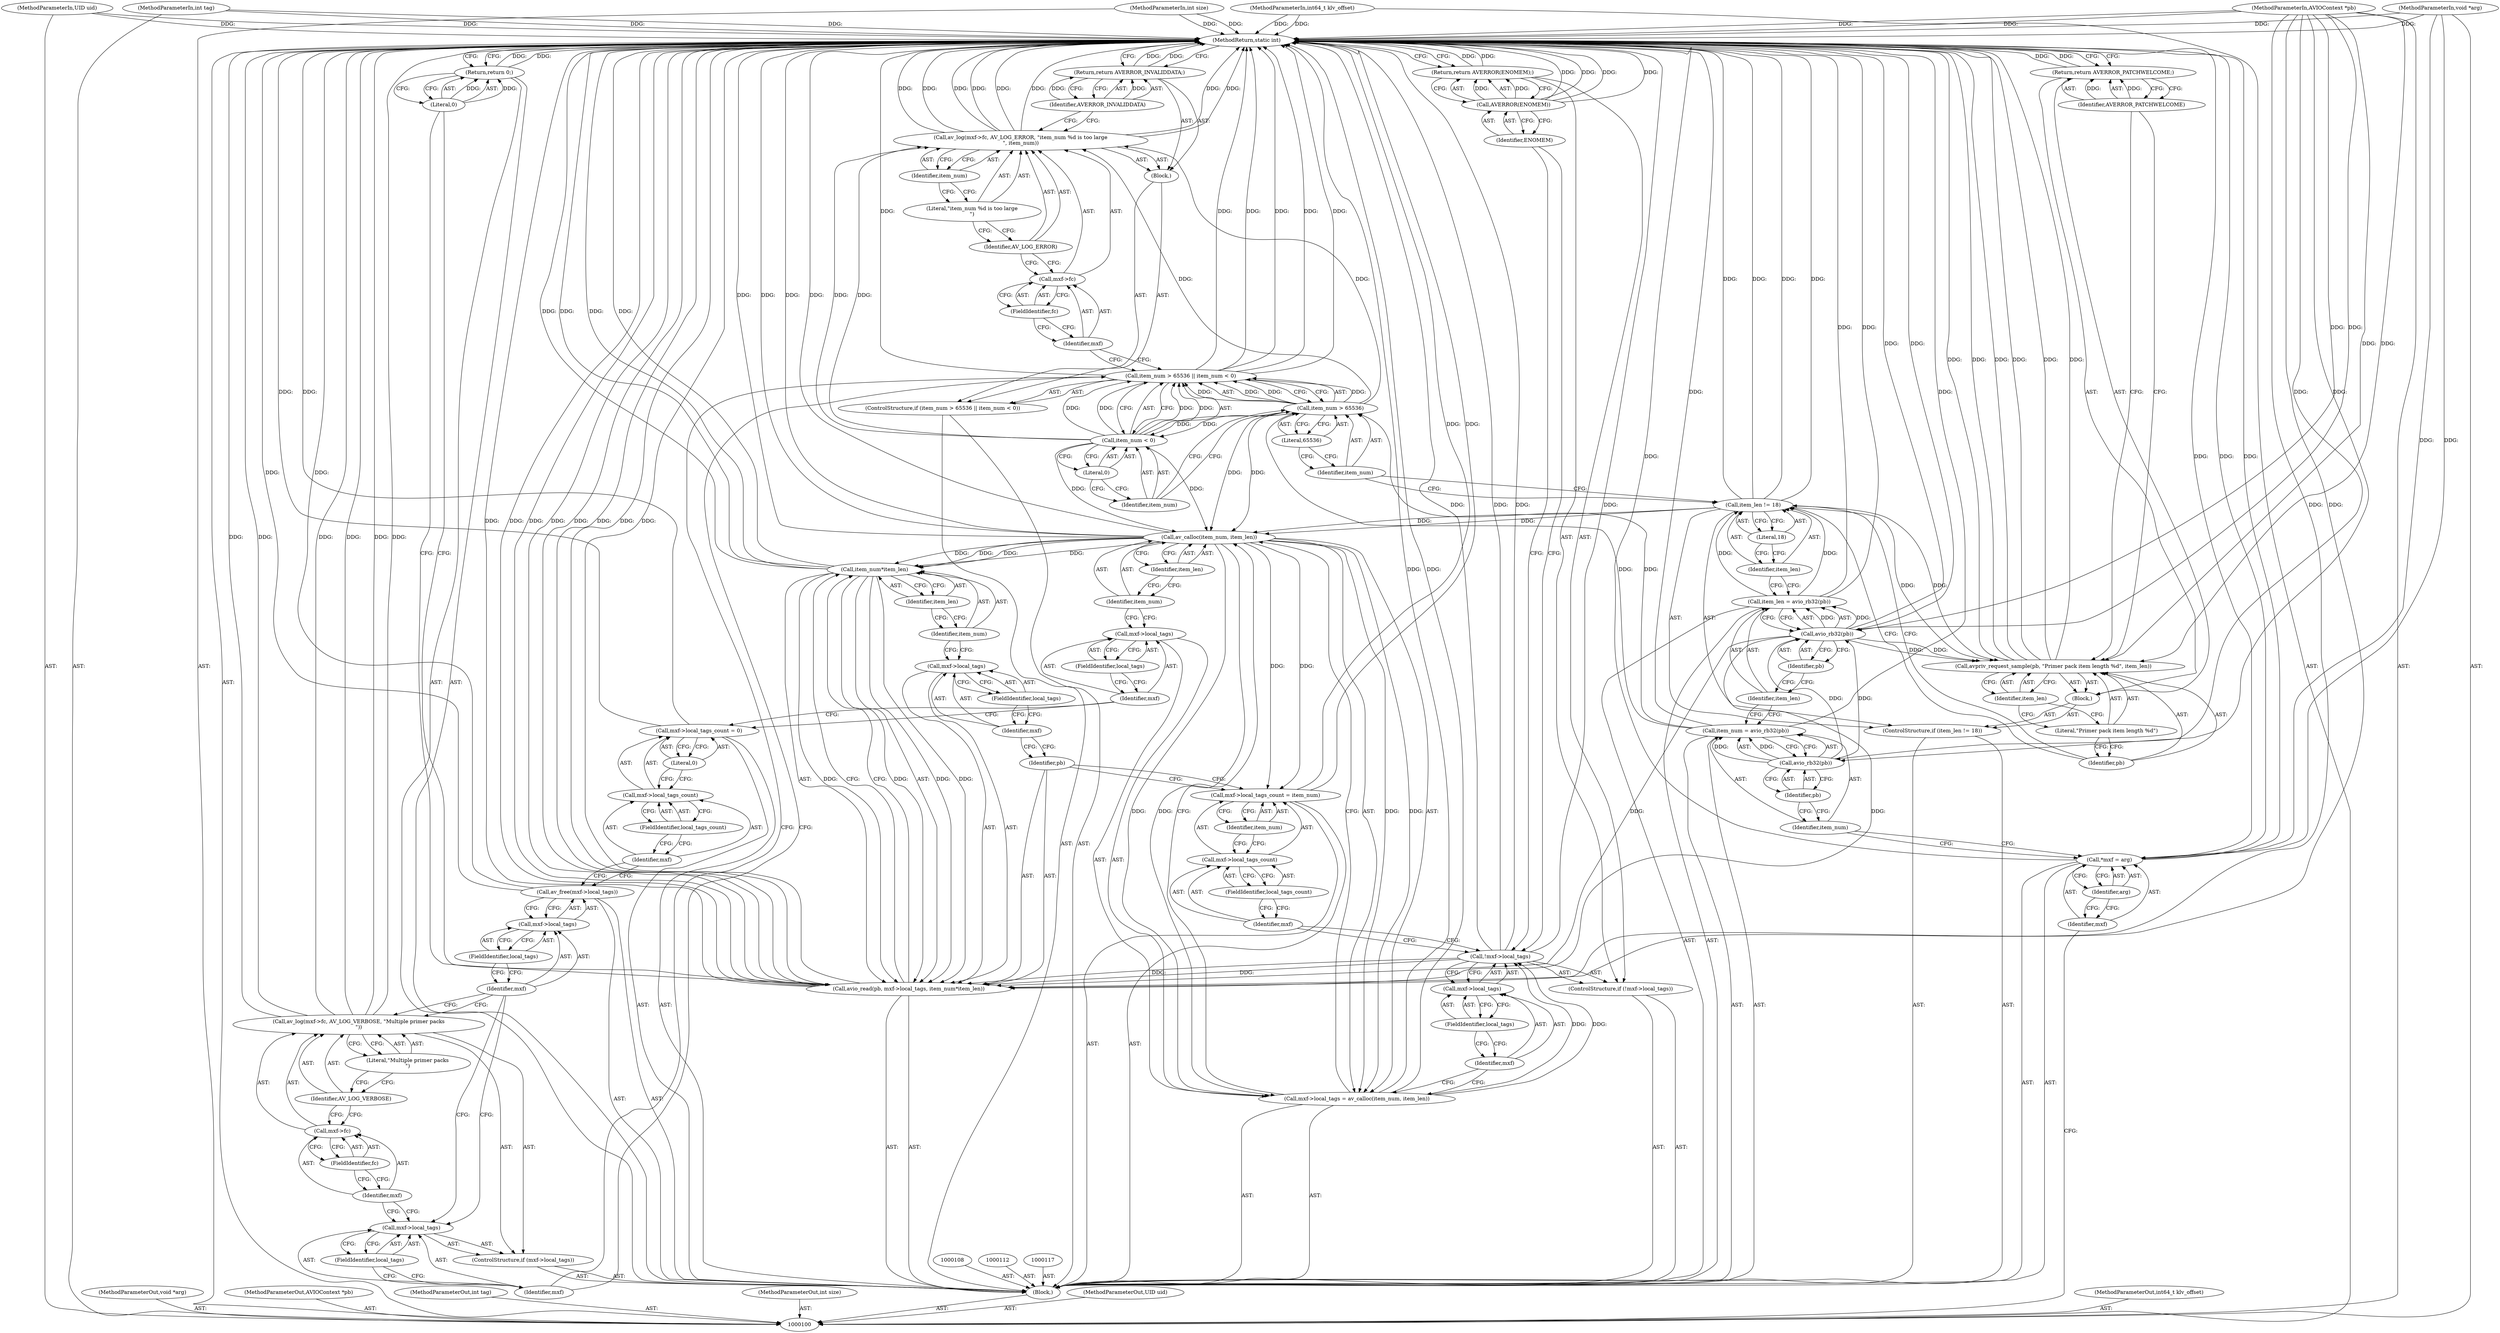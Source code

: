 digraph "0_FFmpeg_9d00fb9d70ee8c0cc7002b89318c5be00f1bbdad" {
"1000200" [label="(MethodReturn,static int)"];
"1000101" [label="(MethodParameterIn,void *arg)"];
"1000286" [label="(MethodParameterOut,void *arg)"];
"1000102" [label="(MethodParameterIn,AVIOContext *pb)"];
"1000287" [label="(MethodParameterOut,AVIOContext *pb)"];
"1000103" [label="(MethodParameterIn,int tag)"];
"1000288" [label="(MethodParameterOut,int tag)"];
"1000104" [label="(MethodParameterIn,int size)"];
"1000289" [label="(MethodParameterOut,int size)"];
"1000105" [label="(MethodParameterIn,UID uid)"];
"1000290" [label="(MethodParameterOut,UID uid)"];
"1000106" [label="(MethodParameterIn,int64_t klv_offset)"];
"1000291" [label="(MethodParameterOut,int64_t klv_offset)"];
"1000137" [label="(Literal,65536)"];
"1000138" [label="(Call,item_num < 0)"];
"1000139" [label="(Identifier,item_num)"];
"1000140" [label="(Literal,0)"];
"1000133" [label="(ControlStructure,if (item_num > 65536 || item_num < 0))"];
"1000141" [label="(Block,)"];
"1000134" [label="(Call,item_num > 65536 || item_num < 0)"];
"1000135" [label="(Call,item_num > 65536)"];
"1000136" [label="(Identifier,item_num)"];
"1000143" [label="(Call,mxf->fc)"];
"1000144" [label="(Identifier,mxf)"];
"1000145" [label="(FieldIdentifier,fc)"];
"1000146" [label="(Identifier,AV_LOG_ERROR)"];
"1000147" [label="(Literal,\"item_num %d is too large\n\")"];
"1000148" [label="(Identifier,item_num)"];
"1000142" [label="(Call,av_log(mxf->fc, AV_LOG_ERROR, \"item_num %d is too large\n\", item_num))"];
"1000150" [label="(Identifier,AVERROR_INVALIDDATA)"];
"1000149" [label="(Return,return AVERROR_INVALIDDATA;)"];
"1000154" [label="(FieldIdentifier,local_tags)"];
"1000151" [label="(ControlStructure,if (mxf->local_tags))"];
"1000152" [label="(Call,mxf->local_tags)"];
"1000153" [label="(Identifier,mxf)"];
"1000156" [label="(Call,mxf->fc)"];
"1000157" [label="(Identifier,mxf)"];
"1000158" [label="(FieldIdentifier,fc)"];
"1000159" [label="(Identifier,AV_LOG_VERBOSE)"];
"1000160" [label="(Literal,\"Multiple primer packs\n\")"];
"1000155" [label="(Call,av_log(mxf->fc, AV_LOG_VERBOSE, \"Multiple primer packs\n\"))"];
"1000162" [label="(Call,mxf->local_tags)"];
"1000163" [label="(Identifier,mxf)"];
"1000164" [label="(FieldIdentifier,local_tags)"];
"1000161" [label="(Call,av_free(mxf->local_tags))"];
"1000169" [label="(Literal,0)"];
"1000165" [label="(Call,mxf->local_tags_count = 0)"];
"1000166" [label="(Call,mxf->local_tags_count)"];
"1000167" [label="(Identifier,mxf)"];
"1000168" [label="(FieldIdentifier,local_tags_count)"];
"1000174" [label="(Call,av_calloc(item_num, item_len))"];
"1000175" [label="(Identifier,item_num)"];
"1000170" [label="(Call,mxf->local_tags = av_calloc(item_num, item_len))"];
"1000171" [label="(Call,mxf->local_tags)"];
"1000172" [label="(Identifier,mxf)"];
"1000176" [label="(Identifier,item_len)"];
"1000173" [label="(FieldIdentifier,local_tags)"];
"1000107" [label="(Block,)"];
"1000181" [label="(FieldIdentifier,local_tags)"];
"1000177" [label="(ControlStructure,if (!mxf->local_tags))"];
"1000178" [label="(Call,!mxf->local_tags)"];
"1000179" [label="(Call,mxf->local_tags)"];
"1000180" [label="(Identifier,mxf)"];
"1000183" [label="(Call,AVERROR(ENOMEM))"];
"1000184" [label="(Identifier,ENOMEM)"];
"1000182" [label="(Return,return AVERROR(ENOMEM);)"];
"1000189" [label="(Identifier,item_num)"];
"1000185" [label="(Call,mxf->local_tags_count = item_num)"];
"1000186" [label="(Call,mxf->local_tags_count)"];
"1000187" [label="(Identifier,mxf)"];
"1000188" [label="(FieldIdentifier,local_tags_count)"];
"1000191" [label="(Identifier,pb)"];
"1000192" [label="(Call,mxf->local_tags)"];
"1000193" [label="(Identifier,mxf)"];
"1000194" [label="(FieldIdentifier,local_tags)"];
"1000195" [label="(Call,item_num*item_len)"];
"1000196" [label="(Identifier,item_num)"];
"1000190" [label="(Call,avio_read(pb, mxf->local_tags, item_num*item_len))"];
"1000197" [label="(Identifier,item_len)"];
"1000199" [label="(Literal,0)"];
"1000198" [label="(Return,return 0;)"];
"1000109" [label="(Call,*mxf = arg)"];
"1000110" [label="(Identifier,mxf)"];
"1000111" [label="(Identifier,arg)"];
"1000115" [label="(Call,avio_rb32(pb))"];
"1000116" [label="(Identifier,pb)"];
"1000113" [label="(Call,item_num = avio_rb32(pb))"];
"1000114" [label="(Identifier,item_num)"];
"1000120" [label="(Call,avio_rb32(pb))"];
"1000121" [label="(Identifier,pb)"];
"1000118" [label="(Call,item_len = avio_rb32(pb))"];
"1000119" [label="(Identifier,item_len)"];
"1000125" [label="(Literal,18)"];
"1000126" [label="(Block,)"];
"1000122" [label="(ControlStructure,if (item_len != 18))"];
"1000123" [label="(Call,item_len != 18)"];
"1000124" [label="(Identifier,item_len)"];
"1000128" [label="(Identifier,pb)"];
"1000129" [label="(Literal,\"Primer pack item length %d\")"];
"1000130" [label="(Identifier,item_len)"];
"1000127" [label="(Call,avpriv_request_sample(pb, \"Primer pack item length %d\", item_len))"];
"1000132" [label="(Identifier,AVERROR_PATCHWELCOME)"];
"1000131" [label="(Return,return AVERROR_PATCHWELCOME;)"];
"1000200" -> "1000100"  [label="AST: "];
"1000200" -> "1000131"  [label="CFG: "];
"1000200" -> "1000149"  [label="CFG: "];
"1000200" -> "1000182"  [label="CFG: "];
"1000200" -> "1000198"  [label="CFG: "];
"1000149" -> "1000200"  [label="DDG: "];
"1000198" -> "1000200"  [label="DDG: "];
"1000131" -> "1000200"  [label="DDG: "];
"1000142" -> "1000200"  [label="DDG: "];
"1000142" -> "1000200"  [label="DDG: "];
"1000142" -> "1000200"  [label="DDG: "];
"1000142" -> "1000200"  [label="DDG: "];
"1000190" -> "1000200"  [label="DDG: "];
"1000190" -> "1000200"  [label="DDG: "];
"1000190" -> "1000200"  [label="DDG: "];
"1000190" -> "1000200"  [label="DDG: "];
"1000105" -> "1000200"  [label="DDG: "];
"1000113" -> "1000200"  [label="DDG: "];
"1000123" -> "1000200"  [label="DDG: "];
"1000123" -> "1000200"  [label="DDG: "];
"1000127" -> "1000200"  [label="DDG: "];
"1000127" -> "1000200"  [label="DDG: "];
"1000127" -> "1000200"  [label="DDG: "];
"1000102" -> "1000200"  [label="DDG: "];
"1000195" -> "1000200"  [label="DDG: "];
"1000195" -> "1000200"  [label="DDG: "];
"1000178" -> "1000200"  [label="DDG: "];
"1000178" -> "1000200"  [label="DDG: "];
"1000155" -> "1000200"  [label="DDG: "];
"1000155" -> "1000200"  [label="DDG: "];
"1000155" -> "1000200"  [label="DDG: "];
"1000185" -> "1000200"  [label="DDG: "];
"1000104" -> "1000200"  [label="DDG: "];
"1000165" -> "1000200"  [label="DDG: "];
"1000183" -> "1000200"  [label="DDG: "];
"1000183" -> "1000200"  [label="DDG: "];
"1000103" -> "1000200"  [label="DDG: "];
"1000134" -> "1000200"  [label="DDG: "];
"1000134" -> "1000200"  [label="DDG: "];
"1000134" -> "1000200"  [label="DDG: "];
"1000120" -> "1000200"  [label="DDG: "];
"1000174" -> "1000200"  [label="DDG: "];
"1000174" -> "1000200"  [label="DDG: "];
"1000101" -> "1000200"  [label="DDG: "];
"1000109" -> "1000200"  [label="DDG: "];
"1000109" -> "1000200"  [label="DDG: "];
"1000118" -> "1000200"  [label="DDG: "];
"1000161" -> "1000200"  [label="DDG: "];
"1000170" -> "1000200"  [label="DDG: "];
"1000106" -> "1000200"  [label="DDG: "];
"1000182" -> "1000200"  [label="DDG: "];
"1000101" -> "1000100"  [label="AST: "];
"1000101" -> "1000200"  [label="DDG: "];
"1000101" -> "1000109"  [label="DDG: "];
"1000286" -> "1000100"  [label="AST: "];
"1000102" -> "1000100"  [label="AST: "];
"1000102" -> "1000200"  [label="DDG: "];
"1000102" -> "1000115"  [label="DDG: "];
"1000102" -> "1000120"  [label="DDG: "];
"1000102" -> "1000127"  [label="DDG: "];
"1000102" -> "1000190"  [label="DDG: "];
"1000287" -> "1000100"  [label="AST: "];
"1000103" -> "1000100"  [label="AST: "];
"1000103" -> "1000200"  [label="DDG: "];
"1000288" -> "1000100"  [label="AST: "];
"1000104" -> "1000100"  [label="AST: "];
"1000104" -> "1000200"  [label="DDG: "];
"1000289" -> "1000100"  [label="AST: "];
"1000105" -> "1000100"  [label="AST: "];
"1000105" -> "1000200"  [label="DDG: "];
"1000290" -> "1000100"  [label="AST: "];
"1000106" -> "1000100"  [label="AST: "];
"1000106" -> "1000200"  [label="DDG: "];
"1000291" -> "1000100"  [label="AST: "];
"1000137" -> "1000135"  [label="AST: "];
"1000137" -> "1000136"  [label="CFG: "];
"1000135" -> "1000137"  [label="CFG: "];
"1000138" -> "1000134"  [label="AST: "];
"1000138" -> "1000140"  [label="CFG: "];
"1000139" -> "1000138"  [label="AST: "];
"1000140" -> "1000138"  [label="AST: "];
"1000134" -> "1000138"  [label="CFG: "];
"1000138" -> "1000134"  [label="DDG: "];
"1000138" -> "1000134"  [label="DDG: "];
"1000135" -> "1000138"  [label="DDG: "];
"1000138" -> "1000142"  [label="DDG: "];
"1000138" -> "1000174"  [label="DDG: "];
"1000139" -> "1000138"  [label="AST: "];
"1000139" -> "1000135"  [label="CFG: "];
"1000140" -> "1000139"  [label="CFG: "];
"1000140" -> "1000138"  [label="AST: "];
"1000140" -> "1000139"  [label="CFG: "];
"1000138" -> "1000140"  [label="CFG: "];
"1000133" -> "1000107"  [label="AST: "];
"1000134" -> "1000133"  [label="AST: "];
"1000141" -> "1000133"  [label="AST: "];
"1000141" -> "1000133"  [label="AST: "];
"1000142" -> "1000141"  [label="AST: "];
"1000149" -> "1000141"  [label="AST: "];
"1000134" -> "1000133"  [label="AST: "];
"1000134" -> "1000135"  [label="CFG: "];
"1000134" -> "1000138"  [label="CFG: "];
"1000135" -> "1000134"  [label="AST: "];
"1000138" -> "1000134"  [label="AST: "];
"1000144" -> "1000134"  [label="CFG: "];
"1000153" -> "1000134"  [label="CFG: "];
"1000134" -> "1000200"  [label="DDG: "];
"1000134" -> "1000200"  [label="DDG: "];
"1000134" -> "1000200"  [label="DDG: "];
"1000135" -> "1000134"  [label="DDG: "];
"1000135" -> "1000134"  [label="DDG: "];
"1000138" -> "1000134"  [label="DDG: "];
"1000138" -> "1000134"  [label="DDG: "];
"1000135" -> "1000134"  [label="AST: "];
"1000135" -> "1000137"  [label="CFG: "];
"1000136" -> "1000135"  [label="AST: "];
"1000137" -> "1000135"  [label="AST: "];
"1000139" -> "1000135"  [label="CFG: "];
"1000134" -> "1000135"  [label="CFG: "];
"1000135" -> "1000134"  [label="DDG: "];
"1000135" -> "1000134"  [label="DDG: "];
"1000113" -> "1000135"  [label="DDG: "];
"1000135" -> "1000138"  [label="DDG: "];
"1000135" -> "1000142"  [label="DDG: "];
"1000135" -> "1000174"  [label="DDG: "];
"1000136" -> "1000135"  [label="AST: "];
"1000136" -> "1000123"  [label="CFG: "];
"1000137" -> "1000136"  [label="CFG: "];
"1000143" -> "1000142"  [label="AST: "];
"1000143" -> "1000145"  [label="CFG: "];
"1000144" -> "1000143"  [label="AST: "];
"1000145" -> "1000143"  [label="AST: "];
"1000146" -> "1000143"  [label="CFG: "];
"1000144" -> "1000143"  [label="AST: "];
"1000144" -> "1000134"  [label="CFG: "];
"1000145" -> "1000144"  [label="CFG: "];
"1000145" -> "1000143"  [label="AST: "];
"1000145" -> "1000144"  [label="CFG: "];
"1000143" -> "1000145"  [label="CFG: "];
"1000146" -> "1000142"  [label="AST: "];
"1000146" -> "1000143"  [label="CFG: "];
"1000147" -> "1000146"  [label="CFG: "];
"1000147" -> "1000142"  [label="AST: "];
"1000147" -> "1000146"  [label="CFG: "];
"1000148" -> "1000147"  [label="CFG: "];
"1000148" -> "1000142"  [label="AST: "];
"1000148" -> "1000147"  [label="CFG: "];
"1000142" -> "1000148"  [label="CFG: "];
"1000142" -> "1000141"  [label="AST: "];
"1000142" -> "1000148"  [label="CFG: "];
"1000143" -> "1000142"  [label="AST: "];
"1000146" -> "1000142"  [label="AST: "];
"1000147" -> "1000142"  [label="AST: "];
"1000148" -> "1000142"  [label="AST: "];
"1000150" -> "1000142"  [label="CFG: "];
"1000142" -> "1000200"  [label="DDG: "];
"1000142" -> "1000200"  [label="DDG: "];
"1000142" -> "1000200"  [label="DDG: "];
"1000142" -> "1000200"  [label="DDG: "];
"1000138" -> "1000142"  [label="DDG: "];
"1000135" -> "1000142"  [label="DDG: "];
"1000150" -> "1000149"  [label="AST: "];
"1000150" -> "1000142"  [label="CFG: "];
"1000149" -> "1000150"  [label="CFG: "];
"1000150" -> "1000149"  [label="DDG: "];
"1000149" -> "1000141"  [label="AST: "];
"1000149" -> "1000150"  [label="CFG: "];
"1000150" -> "1000149"  [label="AST: "];
"1000200" -> "1000149"  [label="CFG: "];
"1000149" -> "1000200"  [label="DDG: "];
"1000150" -> "1000149"  [label="DDG: "];
"1000154" -> "1000152"  [label="AST: "];
"1000154" -> "1000153"  [label="CFG: "];
"1000152" -> "1000154"  [label="CFG: "];
"1000151" -> "1000107"  [label="AST: "];
"1000152" -> "1000151"  [label="AST: "];
"1000155" -> "1000151"  [label="AST: "];
"1000152" -> "1000151"  [label="AST: "];
"1000152" -> "1000154"  [label="CFG: "];
"1000153" -> "1000152"  [label="AST: "];
"1000154" -> "1000152"  [label="AST: "];
"1000157" -> "1000152"  [label="CFG: "];
"1000163" -> "1000152"  [label="CFG: "];
"1000153" -> "1000152"  [label="AST: "];
"1000153" -> "1000134"  [label="CFG: "];
"1000154" -> "1000153"  [label="CFG: "];
"1000156" -> "1000155"  [label="AST: "];
"1000156" -> "1000158"  [label="CFG: "];
"1000157" -> "1000156"  [label="AST: "];
"1000158" -> "1000156"  [label="AST: "];
"1000159" -> "1000156"  [label="CFG: "];
"1000157" -> "1000156"  [label="AST: "];
"1000157" -> "1000152"  [label="CFG: "];
"1000158" -> "1000157"  [label="CFG: "];
"1000158" -> "1000156"  [label="AST: "];
"1000158" -> "1000157"  [label="CFG: "];
"1000156" -> "1000158"  [label="CFG: "];
"1000159" -> "1000155"  [label="AST: "];
"1000159" -> "1000156"  [label="CFG: "];
"1000160" -> "1000159"  [label="CFG: "];
"1000160" -> "1000155"  [label="AST: "];
"1000160" -> "1000159"  [label="CFG: "];
"1000155" -> "1000160"  [label="CFG: "];
"1000155" -> "1000151"  [label="AST: "];
"1000155" -> "1000160"  [label="CFG: "];
"1000156" -> "1000155"  [label="AST: "];
"1000159" -> "1000155"  [label="AST: "];
"1000160" -> "1000155"  [label="AST: "];
"1000163" -> "1000155"  [label="CFG: "];
"1000155" -> "1000200"  [label="DDG: "];
"1000155" -> "1000200"  [label="DDG: "];
"1000155" -> "1000200"  [label="DDG: "];
"1000162" -> "1000161"  [label="AST: "];
"1000162" -> "1000164"  [label="CFG: "];
"1000163" -> "1000162"  [label="AST: "];
"1000164" -> "1000162"  [label="AST: "];
"1000161" -> "1000162"  [label="CFG: "];
"1000163" -> "1000162"  [label="AST: "];
"1000163" -> "1000155"  [label="CFG: "];
"1000163" -> "1000152"  [label="CFG: "];
"1000164" -> "1000163"  [label="CFG: "];
"1000164" -> "1000162"  [label="AST: "];
"1000164" -> "1000163"  [label="CFG: "];
"1000162" -> "1000164"  [label="CFG: "];
"1000161" -> "1000107"  [label="AST: "];
"1000161" -> "1000162"  [label="CFG: "];
"1000162" -> "1000161"  [label="AST: "];
"1000167" -> "1000161"  [label="CFG: "];
"1000161" -> "1000200"  [label="DDG: "];
"1000169" -> "1000165"  [label="AST: "];
"1000169" -> "1000166"  [label="CFG: "];
"1000165" -> "1000169"  [label="CFG: "];
"1000165" -> "1000107"  [label="AST: "];
"1000165" -> "1000169"  [label="CFG: "];
"1000166" -> "1000165"  [label="AST: "];
"1000169" -> "1000165"  [label="AST: "];
"1000172" -> "1000165"  [label="CFG: "];
"1000165" -> "1000200"  [label="DDG: "];
"1000166" -> "1000165"  [label="AST: "];
"1000166" -> "1000168"  [label="CFG: "];
"1000167" -> "1000166"  [label="AST: "];
"1000168" -> "1000166"  [label="AST: "];
"1000169" -> "1000166"  [label="CFG: "];
"1000167" -> "1000166"  [label="AST: "];
"1000167" -> "1000161"  [label="CFG: "];
"1000168" -> "1000167"  [label="CFG: "];
"1000168" -> "1000166"  [label="AST: "];
"1000168" -> "1000167"  [label="CFG: "];
"1000166" -> "1000168"  [label="CFG: "];
"1000174" -> "1000170"  [label="AST: "];
"1000174" -> "1000176"  [label="CFG: "];
"1000175" -> "1000174"  [label="AST: "];
"1000176" -> "1000174"  [label="AST: "];
"1000170" -> "1000174"  [label="CFG: "];
"1000174" -> "1000200"  [label="DDG: "];
"1000174" -> "1000200"  [label="DDG: "];
"1000174" -> "1000170"  [label="DDG: "];
"1000174" -> "1000170"  [label="DDG: "];
"1000138" -> "1000174"  [label="DDG: "];
"1000135" -> "1000174"  [label="DDG: "];
"1000123" -> "1000174"  [label="DDG: "];
"1000174" -> "1000185"  [label="DDG: "];
"1000174" -> "1000195"  [label="DDG: "];
"1000174" -> "1000195"  [label="DDG: "];
"1000175" -> "1000174"  [label="AST: "];
"1000175" -> "1000171"  [label="CFG: "];
"1000176" -> "1000175"  [label="CFG: "];
"1000170" -> "1000107"  [label="AST: "];
"1000170" -> "1000174"  [label="CFG: "];
"1000171" -> "1000170"  [label="AST: "];
"1000174" -> "1000170"  [label="AST: "];
"1000180" -> "1000170"  [label="CFG: "];
"1000170" -> "1000200"  [label="DDG: "];
"1000174" -> "1000170"  [label="DDG: "];
"1000174" -> "1000170"  [label="DDG: "];
"1000170" -> "1000178"  [label="DDG: "];
"1000171" -> "1000170"  [label="AST: "];
"1000171" -> "1000173"  [label="CFG: "];
"1000172" -> "1000171"  [label="AST: "];
"1000173" -> "1000171"  [label="AST: "];
"1000175" -> "1000171"  [label="CFG: "];
"1000172" -> "1000171"  [label="AST: "];
"1000172" -> "1000165"  [label="CFG: "];
"1000173" -> "1000172"  [label="CFG: "];
"1000176" -> "1000174"  [label="AST: "];
"1000176" -> "1000175"  [label="CFG: "];
"1000174" -> "1000176"  [label="CFG: "];
"1000173" -> "1000171"  [label="AST: "];
"1000173" -> "1000172"  [label="CFG: "];
"1000171" -> "1000173"  [label="CFG: "];
"1000107" -> "1000100"  [label="AST: "];
"1000108" -> "1000107"  [label="AST: "];
"1000109" -> "1000107"  [label="AST: "];
"1000112" -> "1000107"  [label="AST: "];
"1000113" -> "1000107"  [label="AST: "];
"1000117" -> "1000107"  [label="AST: "];
"1000118" -> "1000107"  [label="AST: "];
"1000122" -> "1000107"  [label="AST: "];
"1000133" -> "1000107"  [label="AST: "];
"1000151" -> "1000107"  [label="AST: "];
"1000161" -> "1000107"  [label="AST: "];
"1000165" -> "1000107"  [label="AST: "];
"1000170" -> "1000107"  [label="AST: "];
"1000177" -> "1000107"  [label="AST: "];
"1000185" -> "1000107"  [label="AST: "];
"1000190" -> "1000107"  [label="AST: "];
"1000198" -> "1000107"  [label="AST: "];
"1000181" -> "1000179"  [label="AST: "];
"1000181" -> "1000180"  [label="CFG: "];
"1000179" -> "1000181"  [label="CFG: "];
"1000177" -> "1000107"  [label="AST: "];
"1000178" -> "1000177"  [label="AST: "];
"1000182" -> "1000177"  [label="AST: "];
"1000178" -> "1000177"  [label="AST: "];
"1000178" -> "1000179"  [label="CFG: "];
"1000179" -> "1000178"  [label="AST: "];
"1000184" -> "1000178"  [label="CFG: "];
"1000187" -> "1000178"  [label="CFG: "];
"1000178" -> "1000200"  [label="DDG: "];
"1000178" -> "1000200"  [label="DDG: "];
"1000170" -> "1000178"  [label="DDG: "];
"1000178" -> "1000190"  [label="DDG: "];
"1000179" -> "1000178"  [label="AST: "];
"1000179" -> "1000181"  [label="CFG: "];
"1000180" -> "1000179"  [label="AST: "];
"1000181" -> "1000179"  [label="AST: "];
"1000178" -> "1000179"  [label="CFG: "];
"1000180" -> "1000179"  [label="AST: "];
"1000180" -> "1000170"  [label="CFG: "];
"1000181" -> "1000180"  [label="CFG: "];
"1000183" -> "1000182"  [label="AST: "];
"1000183" -> "1000184"  [label="CFG: "];
"1000184" -> "1000183"  [label="AST: "];
"1000182" -> "1000183"  [label="CFG: "];
"1000183" -> "1000200"  [label="DDG: "];
"1000183" -> "1000200"  [label="DDG: "];
"1000183" -> "1000182"  [label="DDG: "];
"1000184" -> "1000183"  [label="AST: "];
"1000184" -> "1000178"  [label="CFG: "];
"1000183" -> "1000184"  [label="CFG: "];
"1000182" -> "1000177"  [label="AST: "];
"1000182" -> "1000183"  [label="CFG: "];
"1000183" -> "1000182"  [label="AST: "];
"1000200" -> "1000182"  [label="CFG: "];
"1000182" -> "1000200"  [label="DDG: "];
"1000183" -> "1000182"  [label="DDG: "];
"1000189" -> "1000185"  [label="AST: "];
"1000189" -> "1000186"  [label="CFG: "];
"1000185" -> "1000189"  [label="CFG: "];
"1000185" -> "1000107"  [label="AST: "];
"1000185" -> "1000189"  [label="CFG: "];
"1000186" -> "1000185"  [label="AST: "];
"1000189" -> "1000185"  [label="AST: "];
"1000191" -> "1000185"  [label="CFG: "];
"1000185" -> "1000200"  [label="DDG: "];
"1000174" -> "1000185"  [label="DDG: "];
"1000186" -> "1000185"  [label="AST: "];
"1000186" -> "1000188"  [label="CFG: "];
"1000187" -> "1000186"  [label="AST: "];
"1000188" -> "1000186"  [label="AST: "];
"1000189" -> "1000186"  [label="CFG: "];
"1000187" -> "1000186"  [label="AST: "];
"1000187" -> "1000178"  [label="CFG: "];
"1000188" -> "1000187"  [label="CFG: "];
"1000188" -> "1000186"  [label="AST: "];
"1000188" -> "1000187"  [label="CFG: "];
"1000186" -> "1000188"  [label="CFG: "];
"1000191" -> "1000190"  [label="AST: "];
"1000191" -> "1000185"  [label="CFG: "];
"1000193" -> "1000191"  [label="CFG: "];
"1000192" -> "1000190"  [label="AST: "];
"1000192" -> "1000194"  [label="CFG: "];
"1000193" -> "1000192"  [label="AST: "];
"1000194" -> "1000192"  [label="AST: "];
"1000196" -> "1000192"  [label="CFG: "];
"1000193" -> "1000192"  [label="AST: "];
"1000193" -> "1000191"  [label="CFG: "];
"1000194" -> "1000193"  [label="CFG: "];
"1000194" -> "1000192"  [label="AST: "];
"1000194" -> "1000193"  [label="CFG: "];
"1000192" -> "1000194"  [label="CFG: "];
"1000195" -> "1000190"  [label="AST: "];
"1000195" -> "1000197"  [label="CFG: "];
"1000196" -> "1000195"  [label="AST: "];
"1000197" -> "1000195"  [label="AST: "];
"1000190" -> "1000195"  [label="CFG: "];
"1000195" -> "1000200"  [label="DDG: "];
"1000195" -> "1000200"  [label="DDG: "];
"1000195" -> "1000190"  [label="DDG: "];
"1000195" -> "1000190"  [label="DDG: "];
"1000174" -> "1000195"  [label="DDG: "];
"1000174" -> "1000195"  [label="DDG: "];
"1000196" -> "1000195"  [label="AST: "];
"1000196" -> "1000192"  [label="CFG: "];
"1000197" -> "1000196"  [label="CFG: "];
"1000190" -> "1000107"  [label="AST: "];
"1000190" -> "1000195"  [label="CFG: "];
"1000191" -> "1000190"  [label="AST: "];
"1000192" -> "1000190"  [label="AST: "];
"1000195" -> "1000190"  [label="AST: "];
"1000199" -> "1000190"  [label="CFG: "];
"1000190" -> "1000200"  [label="DDG: "];
"1000190" -> "1000200"  [label="DDG: "];
"1000190" -> "1000200"  [label="DDG: "];
"1000190" -> "1000200"  [label="DDG: "];
"1000120" -> "1000190"  [label="DDG: "];
"1000102" -> "1000190"  [label="DDG: "];
"1000178" -> "1000190"  [label="DDG: "];
"1000195" -> "1000190"  [label="DDG: "];
"1000195" -> "1000190"  [label="DDG: "];
"1000197" -> "1000195"  [label="AST: "];
"1000197" -> "1000196"  [label="CFG: "];
"1000195" -> "1000197"  [label="CFG: "];
"1000199" -> "1000198"  [label="AST: "];
"1000199" -> "1000190"  [label="CFG: "];
"1000198" -> "1000199"  [label="CFG: "];
"1000199" -> "1000198"  [label="DDG: "];
"1000198" -> "1000107"  [label="AST: "];
"1000198" -> "1000199"  [label="CFG: "];
"1000199" -> "1000198"  [label="AST: "];
"1000200" -> "1000198"  [label="CFG: "];
"1000198" -> "1000200"  [label="DDG: "];
"1000199" -> "1000198"  [label="DDG: "];
"1000109" -> "1000107"  [label="AST: "];
"1000109" -> "1000111"  [label="CFG: "];
"1000110" -> "1000109"  [label="AST: "];
"1000111" -> "1000109"  [label="AST: "];
"1000114" -> "1000109"  [label="CFG: "];
"1000109" -> "1000200"  [label="DDG: "];
"1000109" -> "1000200"  [label="DDG: "];
"1000101" -> "1000109"  [label="DDG: "];
"1000110" -> "1000109"  [label="AST: "];
"1000110" -> "1000100"  [label="CFG: "];
"1000111" -> "1000110"  [label="CFG: "];
"1000111" -> "1000109"  [label="AST: "];
"1000111" -> "1000110"  [label="CFG: "];
"1000109" -> "1000111"  [label="CFG: "];
"1000115" -> "1000113"  [label="AST: "];
"1000115" -> "1000116"  [label="CFG: "];
"1000116" -> "1000115"  [label="AST: "];
"1000113" -> "1000115"  [label="CFG: "];
"1000115" -> "1000113"  [label="DDG: "];
"1000102" -> "1000115"  [label="DDG: "];
"1000115" -> "1000120"  [label="DDG: "];
"1000116" -> "1000115"  [label="AST: "];
"1000116" -> "1000114"  [label="CFG: "];
"1000115" -> "1000116"  [label="CFG: "];
"1000113" -> "1000107"  [label="AST: "];
"1000113" -> "1000115"  [label="CFG: "];
"1000114" -> "1000113"  [label="AST: "];
"1000115" -> "1000113"  [label="AST: "];
"1000119" -> "1000113"  [label="CFG: "];
"1000113" -> "1000200"  [label="DDG: "];
"1000115" -> "1000113"  [label="DDG: "];
"1000113" -> "1000135"  [label="DDG: "];
"1000114" -> "1000113"  [label="AST: "];
"1000114" -> "1000109"  [label="CFG: "];
"1000116" -> "1000114"  [label="CFG: "];
"1000120" -> "1000118"  [label="AST: "];
"1000120" -> "1000121"  [label="CFG: "];
"1000121" -> "1000120"  [label="AST: "];
"1000118" -> "1000120"  [label="CFG: "];
"1000120" -> "1000200"  [label="DDG: "];
"1000120" -> "1000118"  [label="DDG: "];
"1000115" -> "1000120"  [label="DDG: "];
"1000102" -> "1000120"  [label="DDG: "];
"1000120" -> "1000127"  [label="DDG: "];
"1000120" -> "1000190"  [label="DDG: "];
"1000121" -> "1000120"  [label="AST: "];
"1000121" -> "1000119"  [label="CFG: "];
"1000120" -> "1000121"  [label="CFG: "];
"1000118" -> "1000107"  [label="AST: "];
"1000118" -> "1000120"  [label="CFG: "];
"1000119" -> "1000118"  [label="AST: "];
"1000120" -> "1000118"  [label="AST: "];
"1000124" -> "1000118"  [label="CFG: "];
"1000118" -> "1000200"  [label="DDG: "];
"1000120" -> "1000118"  [label="DDG: "];
"1000118" -> "1000123"  [label="DDG: "];
"1000119" -> "1000118"  [label="AST: "];
"1000119" -> "1000113"  [label="CFG: "];
"1000121" -> "1000119"  [label="CFG: "];
"1000125" -> "1000123"  [label="AST: "];
"1000125" -> "1000124"  [label="CFG: "];
"1000123" -> "1000125"  [label="CFG: "];
"1000126" -> "1000122"  [label="AST: "];
"1000127" -> "1000126"  [label="AST: "];
"1000131" -> "1000126"  [label="AST: "];
"1000122" -> "1000107"  [label="AST: "];
"1000123" -> "1000122"  [label="AST: "];
"1000126" -> "1000122"  [label="AST: "];
"1000123" -> "1000122"  [label="AST: "];
"1000123" -> "1000125"  [label="CFG: "];
"1000124" -> "1000123"  [label="AST: "];
"1000125" -> "1000123"  [label="AST: "];
"1000128" -> "1000123"  [label="CFG: "];
"1000136" -> "1000123"  [label="CFG: "];
"1000123" -> "1000200"  [label="DDG: "];
"1000123" -> "1000200"  [label="DDG: "];
"1000118" -> "1000123"  [label="DDG: "];
"1000123" -> "1000127"  [label="DDG: "];
"1000123" -> "1000174"  [label="DDG: "];
"1000124" -> "1000123"  [label="AST: "];
"1000124" -> "1000118"  [label="CFG: "];
"1000125" -> "1000124"  [label="CFG: "];
"1000128" -> "1000127"  [label="AST: "];
"1000128" -> "1000123"  [label="CFG: "];
"1000129" -> "1000128"  [label="CFG: "];
"1000129" -> "1000127"  [label="AST: "];
"1000129" -> "1000128"  [label="CFG: "];
"1000130" -> "1000129"  [label="CFG: "];
"1000130" -> "1000127"  [label="AST: "];
"1000130" -> "1000129"  [label="CFG: "];
"1000127" -> "1000130"  [label="CFG: "];
"1000127" -> "1000126"  [label="AST: "];
"1000127" -> "1000130"  [label="CFG: "];
"1000128" -> "1000127"  [label="AST: "];
"1000129" -> "1000127"  [label="AST: "];
"1000130" -> "1000127"  [label="AST: "];
"1000132" -> "1000127"  [label="CFG: "];
"1000127" -> "1000200"  [label="DDG: "];
"1000127" -> "1000200"  [label="DDG: "];
"1000127" -> "1000200"  [label="DDG: "];
"1000120" -> "1000127"  [label="DDG: "];
"1000102" -> "1000127"  [label="DDG: "];
"1000123" -> "1000127"  [label="DDG: "];
"1000132" -> "1000131"  [label="AST: "];
"1000132" -> "1000127"  [label="CFG: "];
"1000131" -> "1000132"  [label="CFG: "];
"1000132" -> "1000131"  [label="DDG: "];
"1000131" -> "1000126"  [label="AST: "];
"1000131" -> "1000132"  [label="CFG: "];
"1000132" -> "1000131"  [label="AST: "];
"1000200" -> "1000131"  [label="CFG: "];
"1000131" -> "1000200"  [label="DDG: "];
"1000132" -> "1000131"  [label="DDG: "];
}

